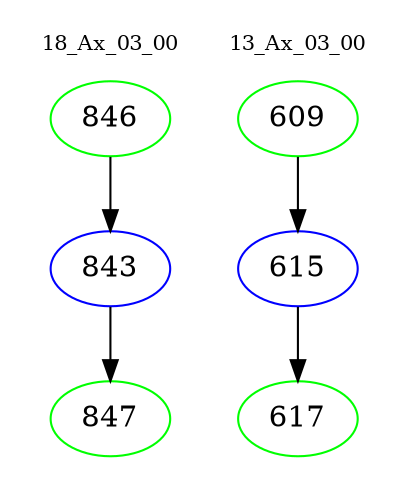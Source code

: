 digraph{
subgraph cluster_0 {
color = white
label = "18_Ax_03_00";
fontsize=10;
T0_846 [label="846", color="green"]
T0_846 -> T0_843 [color="black"]
T0_843 [label="843", color="blue"]
T0_843 -> T0_847 [color="black"]
T0_847 [label="847", color="green"]
}
subgraph cluster_1 {
color = white
label = "13_Ax_03_00";
fontsize=10;
T1_609 [label="609", color="green"]
T1_609 -> T1_615 [color="black"]
T1_615 [label="615", color="blue"]
T1_615 -> T1_617 [color="black"]
T1_617 [label="617", color="green"]
}
}
